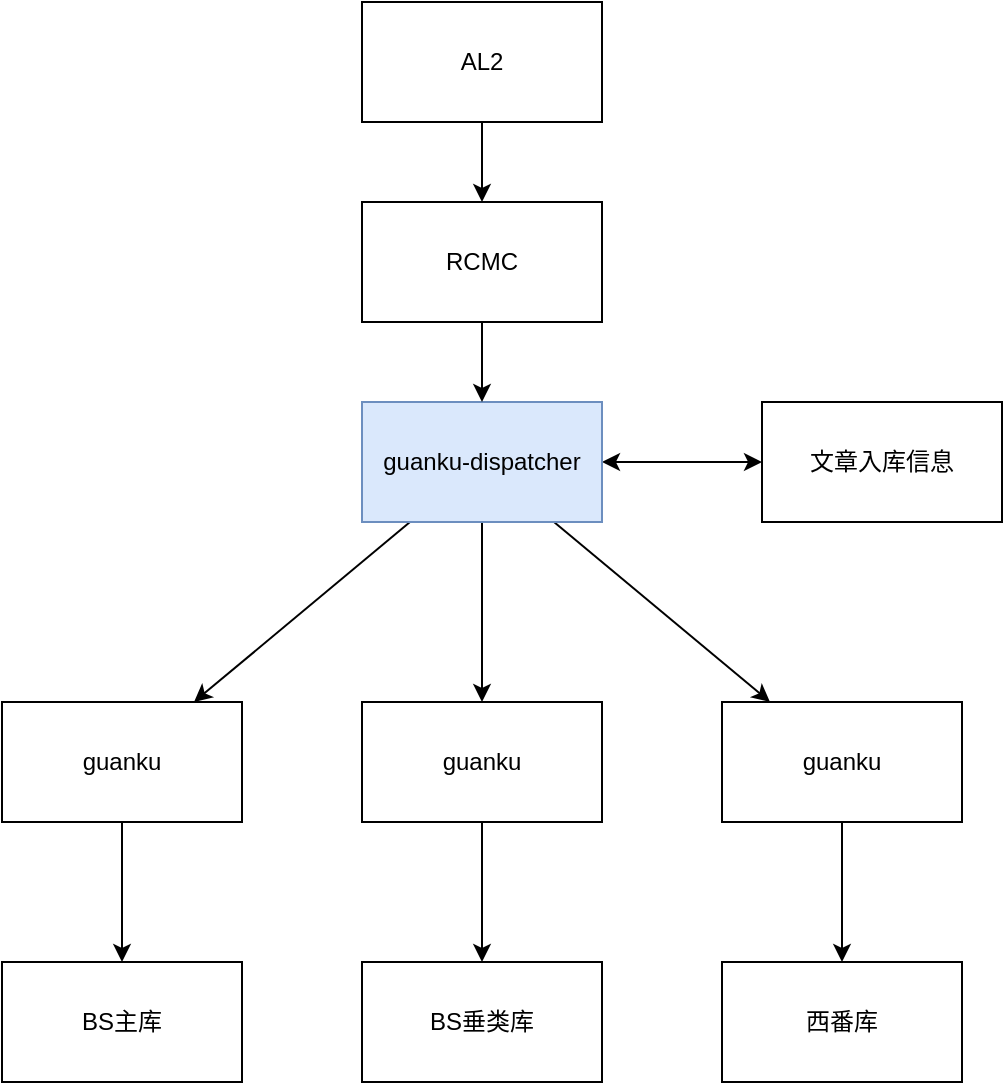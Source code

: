<mxfile version="10.4.6" type="github"><diagram id="Exh6_hiD02Iklbff3DDW" name="Page-1"><mxGraphModel dx="1398" dy="795" grid="1" gridSize="10" guides="1" tooltips="1" connect="1" arrows="1" fold="1" page="1" pageScale="1" pageWidth="827" pageHeight="1169" math="0" shadow="0"><root><mxCell id="0"/><mxCell id="1" parent="0"/><mxCell id="3HM-8MMW-s1LExjIC7oF-3" value="" style="rounded=0;orthogonalLoop=1;jettySize=auto;html=1;" parent="1" source="3HM-8MMW-s1LExjIC7oF-1" target="3HM-8MMW-s1LExjIC7oF-2" edge="1"><mxGeometry relative="1" as="geometry"/></mxCell><mxCell id="3HM-8MMW-s1LExjIC7oF-5" value="" style="edgeStyle=orthogonalEdgeStyle;rounded=0;orthogonalLoop=1;jettySize=auto;html=1;" parent="1" source="3HM-8MMW-s1LExjIC7oF-1" target="3HM-8MMW-s1LExjIC7oF-4" edge="1"><mxGeometry relative="1" as="geometry"/></mxCell><mxCell id="3HM-8MMW-s1LExjIC7oF-7" value="" style="rounded=0;orthogonalLoop=1;jettySize=auto;html=1;" parent="1" source="3HM-8MMW-s1LExjIC7oF-1" target="3HM-8MMW-s1LExjIC7oF-6" edge="1"><mxGeometry relative="1" as="geometry"/></mxCell><mxCell id="8ooWegRTp0x_T-zW4BQT-6" value="" style="edgeStyle=none;rounded=0;orthogonalLoop=1;jettySize=auto;html=1;startArrow=classic;startFill=1;" edge="1" parent="1" source="3HM-8MMW-s1LExjIC7oF-1" target="8ooWegRTp0x_T-zW4BQT-2"><mxGeometry relative="1" as="geometry"/></mxCell><mxCell id="3HM-8MMW-s1LExjIC7oF-1" value="guanku-dispatcher" style="rounded=0;whiteSpace=wrap;html=1;fillColor=#dae8fc;strokeColor=#6c8ebf;" parent="1" vertex="1"><mxGeometry x="300" y="220" width="120" height="60" as="geometry"/></mxCell><mxCell id="3HM-8MMW-s1LExjIC7oF-17" value="" style="edgeStyle=orthogonalEdgeStyle;rounded=0;orthogonalLoop=1;jettySize=auto;html=1;" parent="1" source="3HM-8MMW-s1LExjIC7oF-14" target="3HM-8MMW-s1LExjIC7oF-1" edge="1"><mxGeometry relative="1" as="geometry"/></mxCell><mxCell id="3HM-8MMW-s1LExjIC7oF-14" value="RCMC" style="rounded=0;whiteSpace=wrap;html=1;" parent="1" vertex="1"><mxGeometry x="300" y="120" width="120" height="60" as="geometry"/></mxCell><mxCell id="3HM-8MMW-s1LExjIC7oF-18" value="" style="edgeStyle=orthogonalEdgeStyle;rounded=0;orthogonalLoop=1;jettySize=auto;html=1;" parent="1" source="3HM-8MMW-s1LExjIC7oF-16" target="3HM-8MMW-s1LExjIC7oF-14" edge="1"><mxGeometry relative="1" as="geometry"/></mxCell><mxCell id="3HM-8MMW-s1LExjIC7oF-16" value="AL2" style="rounded=0;whiteSpace=wrap;html=1;" parent="1" vertex="1"><mxGeometry x="300" y="20" width="120" height="60" as="geometry"/></mxCell><mxCell id="3HM-8MMW-s1LExjIC7oF-13" value="" style="edgeStyle=orthogonalEdgeStyle;rounded=0;orthogonalLoop=1;jettySize=auto;html=1;" parent="1" source="3HM-8MMW-s1LExjIC7oF-6" target="3HM-8MMW-s1LExjIC7oF-12" edge="1"><mxGeometry relative="1" as="geometry"/></mxCell><mxCell id="3HM-8MMW-s1LExjIC7oF-6" value="guanku" style="rounded=0;whiteSpace=wrap;html=1;" parent="1" vertex="1"><mxGeometry x="480" y="370" width="120" height="60" as="geometry"/></mxCell><mxCell id="3HM-8MMW-s1LExjIC7oF-12" value="西番库" style="rounded=0;whiteSpace=wrap;html=1;" parent="1" vertex="1"><mxGeometry x="480" y="500" width="120" height="60" as="geometry"/></mxCell><mxCell id="3HM-8MMW-s1LExjIC7oF-11" value="" style="edgeStyle=orthogonalEdgeStyle;rounded=0;orthogonalLoop=1;jettySize=auto;html=1;" parent="1" source="3HM-8MMW-s1LExjIC7oF-4" target="3HM-8MMW-s1LExjIC7oF-10" edge="1"><mxGeometry relative="1" as="geometry"/></mxCell><mxCell id="3HM-8MMW-s1LExjIC7oF-4" value="guanku" style="rounded=0;whiteSpace=wrap;html=1;" parent="1" vertex="1"><mxGeometry x="300" y="370" width="120" height="60" as="geometry"/></mxCell><mxCell id="3HM-8MMW-s1LExjIC7oF-10" value="BS垂类库" style="rounded=0;whiteSpace=wrap;html=1;" parent="1" vertex="1"><mxGeometry x="300" y="500" width="120" height="60" as="geometry"/></mxCell><mxCell id="3HM-8MMW-s1LExjIC7oF-9" value="" style="edgeStyle=orthogonalEdgeStyle;rounded=0;orthogonalLoop=1;jettySize=auto;html=1;" parent="1" source="3HM-8MMW-s1LExjIC7oF-2" target="3HM-8MMW-s1LExjIC7oF-8" edge="1"><mxGeometry relative="1" as="geometry"/></mxCell><mxCell id="3HM-8MMW-s1LExjIC7oF-2" value="guanku" style="rounded=0;whiteSpace=wrap;html=1;" parent="1" vertex="1"><mxGeometry x="120" y="370" width="120" height="60" as="geometry"/></mxCell><mxCell id="3HM-8MMW-s1LExjIC7oF-8" value="BS主库" style="rounded=0;whiteSpace=wrap;html=1;" parent="1" vertex="1"><mxGeometry x="120" y="500" width="120" height="60" as="geometry"/></mxCell><mxCell id="8ooWegRTp0x_T-zW4BQT-2" value="文章入库信息" style="rounded=0;whiteSpace=wrap;html=1;" vertex="1" parent="1"><mxGeometry x="500" y="220" width="120" height="60" as="geometry"/></mxCell></root></mxGraphModel></diagram></mxfile>